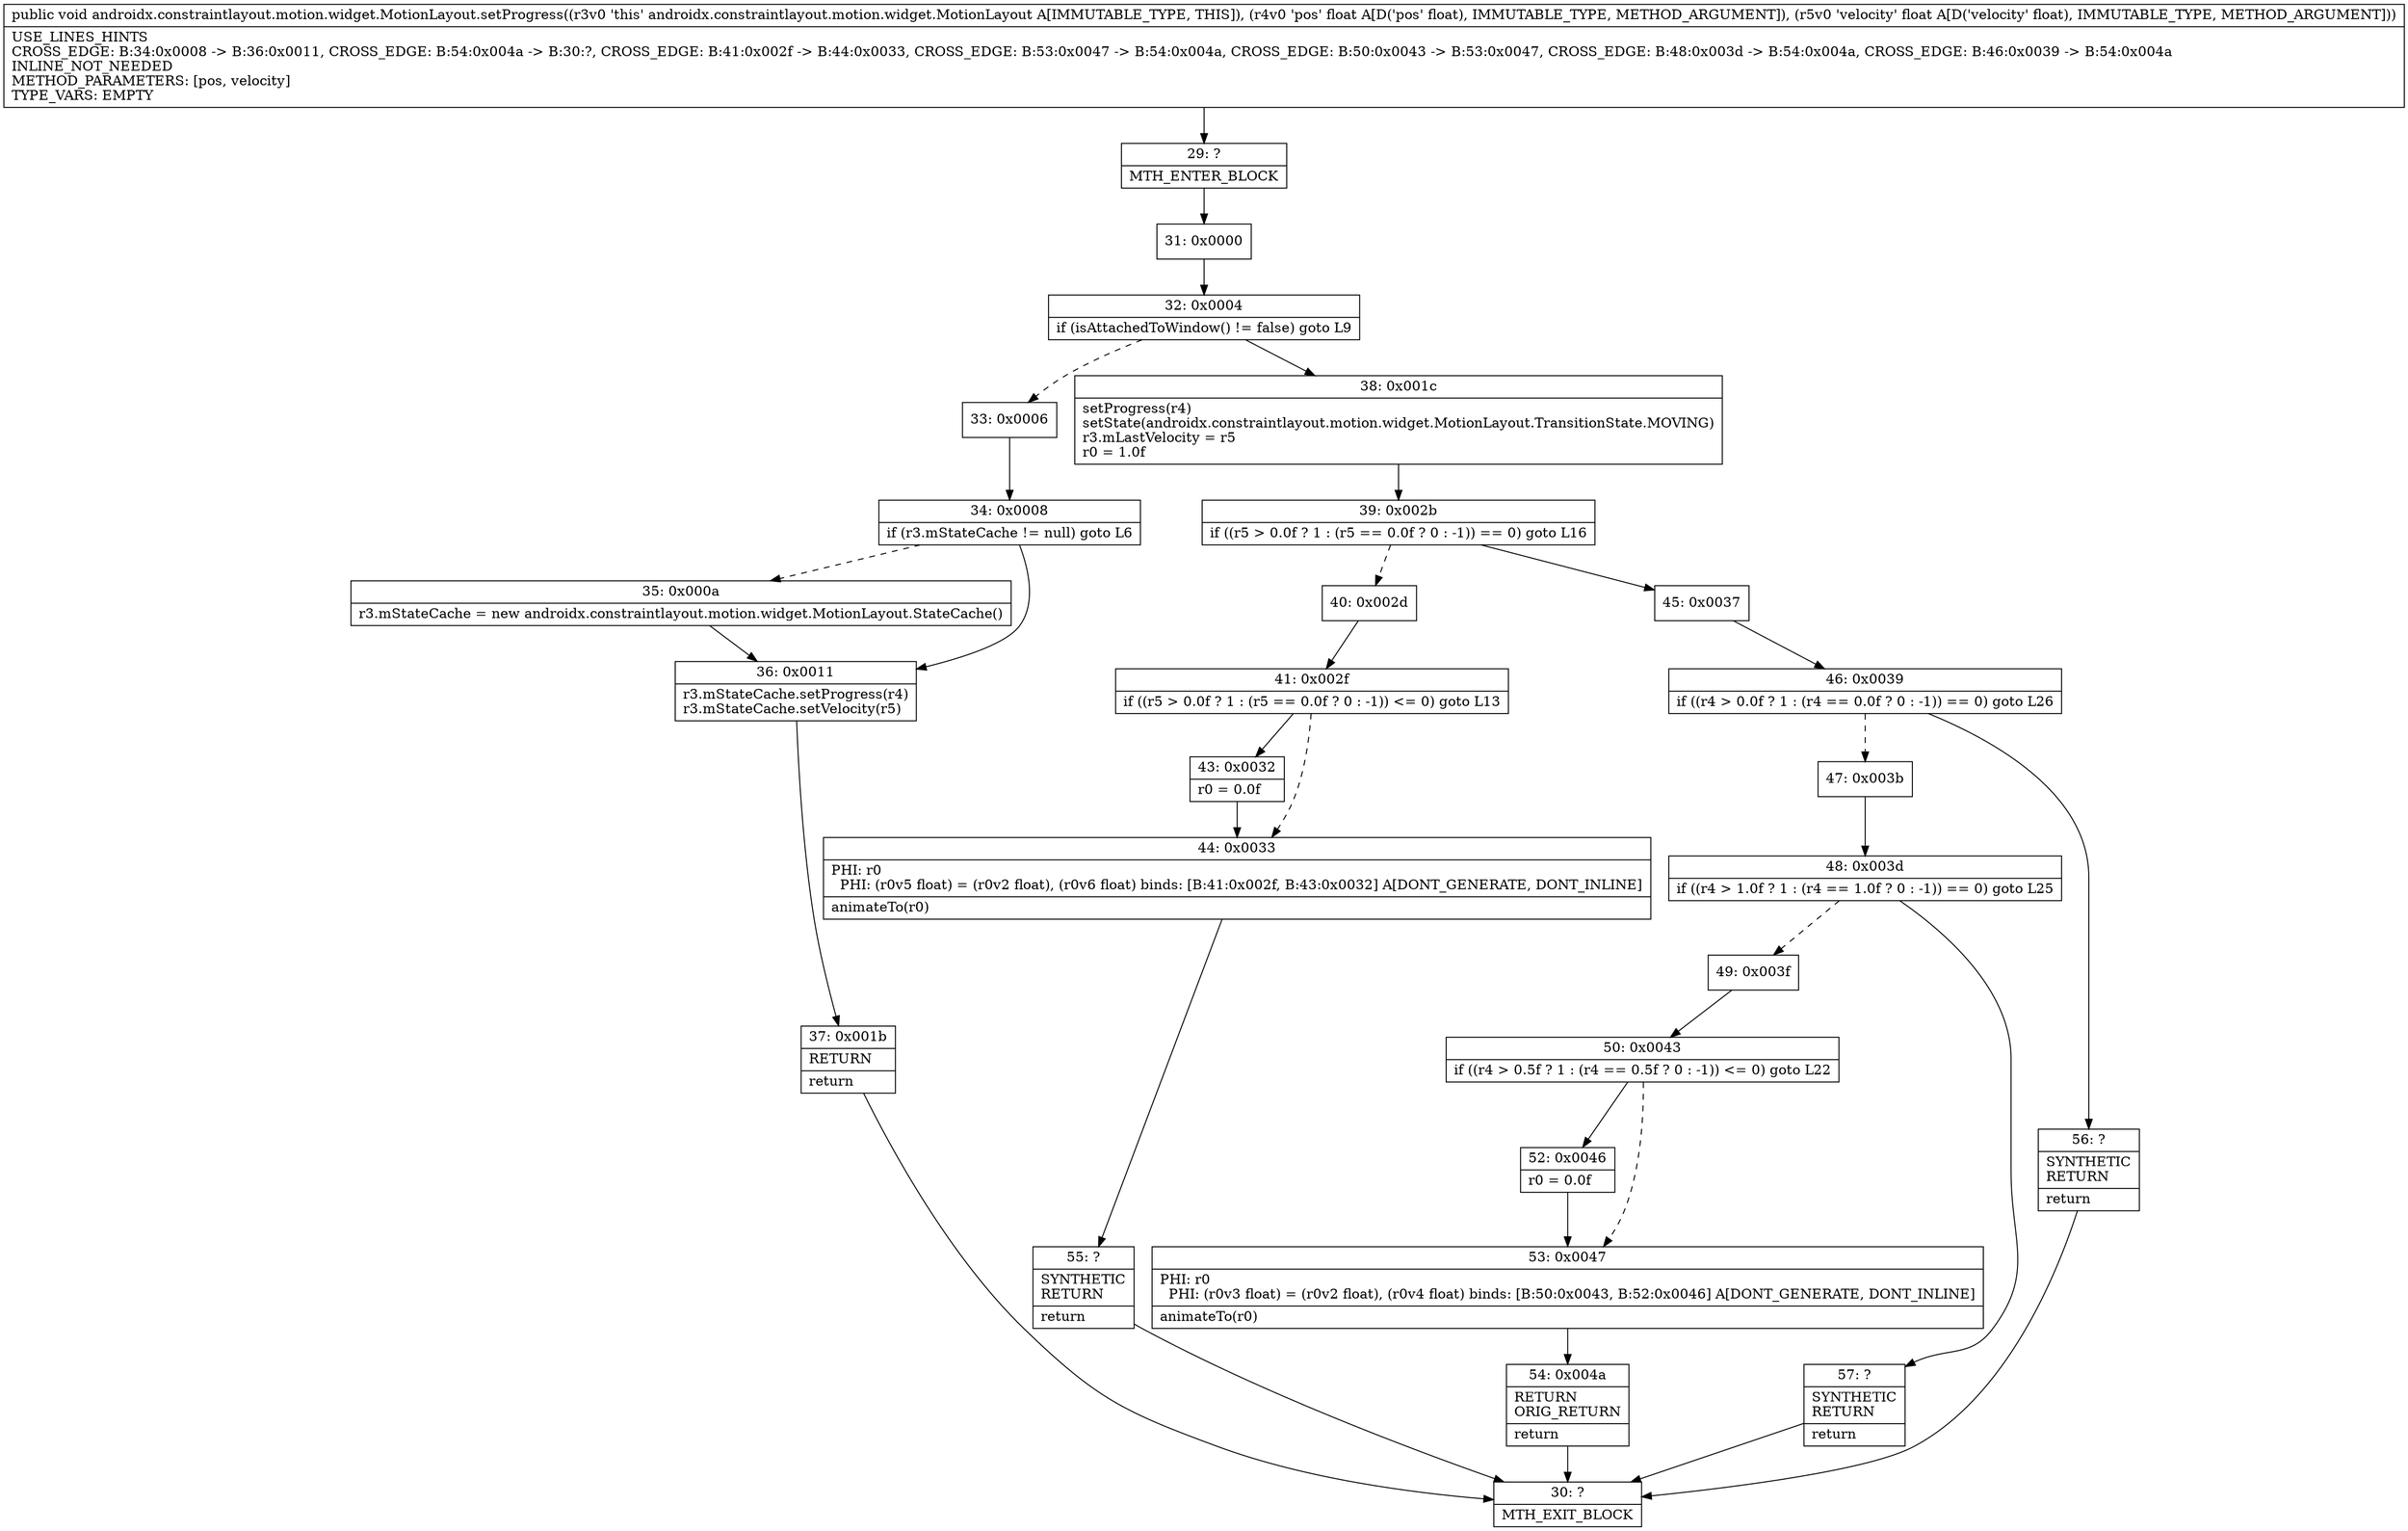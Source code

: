 digraph "CFG forandroidx.constraintlayout.motion.widget.MotionLayout.setProgress(FF)V" {
Node_29 [shape=record,label="{29\:\ ?|MTH_ENTER_BLOCK\l}"];
Node_31 [shape=record,label="{31\:\ 0x0000}"];
Node_32 [shape=record,label="{32\:\ 0x0004|if (isAttachedToWindow() != false) goto L9\l}"];
Node_33 [shape=record,label="{33\:\ 0x0006}"];
Node_34 [shape=record,label="{34\:\ 0x0008|if (r3.mStateCache != null) goto L6\l}"];
Node_35 [shape=record,label="{35\:\ 0x000a|r3.mStateCache = new androidx.constraintlayout.motion.widget.MotionLayout.StateCache()\l}"];
Node_36 [shape=record,label="{36\:\ 0x0011|r3.mStateCache.setProgress(r4)\lr3.mStateCache.setVelocity(r5)\l}"];
Node_37 [shape=record,label="{37\:\ 0x001b|RETURN\l|return\l}"];
Node_30 [shape=record,label="{30\:\ ?|MTH_EXIT_BLOCK\l}"];
Node_38 [shape=record,label="{38\:\ 0x001c|setProgress(r4)\lsetState(androidx.constraintlayout.motion.widget.MotionLayout.TransitionState.MOVING)\lr3.mLastVelocity = r5\lr0 = 1.0f\l}"];
Node_39 [shape=record,label="{39\:\ 0x002b|if ((r5 \> 0.0f ? 1 : (r5 == 0.0f ? 0 : \-1)) == 0) goto L16\l}"];
Node_40 [shape=record,label="{40\:\ 0x002d}"];
Node_41 [shape=record,label="{41\:\ 0x002f|if ((r5 \> 0.0f ? 1 : (r5 == 0.0f ? 0 : \-1)) \<= 0) goto L13\l}"];
Node_43 [shape=record,label="{43\:\ 0x0032|r0 = 0.0f\l}"];
Node_44 [shape=record,label="{44\:\ 0x0033|PHI: r0 \l  PHI: (r0v5 float) = (r0v2 float), (r0v6 float) binds: [B:41:0x002f, B:43:0x0032] A[DONT_GENERATE, DONT_INLINE]\l|animateTo(r0)\l}"];
Node_55 [shape=record,label="{55\:\ ?|SYNTHETIC\lRETURN\l|return\l}"];
Node_45 [shape=record,label="{45\:\ 0x0037}"];
Node_46 [shape=record,label="{46\:\ 0x0039|if ((r4 \> 0.0f ? 1 : (r4 == 0.0f ? 0 : \-1)) == 0) goto L26\l}"];
Node_47 [shape=record,label="{47\:\ 0x003b}"];
Node_48 [shape=record,label="{48\:\ 0x003d|if ((r4 \> 1.0f ? 1 : (r4 == 1.0f ? 0 : \-1)) == 0) goto L25\l}"];
Node_49 [shape=record,label="{49\:\ 0x003f}"];
Node_50 [shape=record,label="{50\:\ 0x0043|if ((r4 \> 0.5f ? 1 : (r4 == 0.5f ? 0 : \-1)) \<= 0) goto L22\l}"];
Node_52 [shape=record,label="{52\:\ 0x0046|r0 = 0.0f\l}"];
Node_53 [shape=record,label="{53\:\ 0x0047|PHI: r0 \l  PHI: (r0v3 float) = (r0v2 float), (r0v4 float) binds: [B:50:0x0043, B:52:0x0046] A[DONT_GENERATE, DONT_INLINE]\l|animateTo(r0)\l}"];
Node_54 [shape=record,label="{54\:\ 0x004a|RETURN\lORIG_RETURN\l|return\l}"];
Node_57 [shape=record,label="{57\:\ ?|SYNTHETIC\lRETURN\l|return\l}"];
Node_56 [shape=record,label="{56\:\ ?|SYNTHETIC\lRETURN\l|return\l}"];
MethodNode[shape=record,label="{public void androidx.constraintlayout.motion.widget.MotionLayout.setProgress((r3v0 'this' androidx.constraintlayout.motion.widget.MotionLayout A[IMMUTABLE_TYPE, THIS]), (r4v0 'pos' float A[D('pos' float), IMMUTABLE_TYPE, METHOD_ARGUMENT]), (r5v0 'velocity' float A[D('velocity' float), IMMUTABLE_TYPE, METHOD_ARGUMENT]))  | USE_LINES_HINTS\lCROSS_EDGE: B:34:0x0008 \-\> B:36:0x0011, CROSS_EDGE: B:54:0x004a \-\> B:30:?, CROSS_EDGE: B:41:0x002f \-\> B:44:0x0033, CROSS_EDGE: B:53:0x0047 \-\> B:54:0x004a, CROSS_EDGE: B:50:0x0043 \-\> B:53:0x0047, CROSS_EDGE: B:48:0x003d \-\> B:54:0x004a, CROSS_EDGE: B:46:0x0039 \-\> B:54:0x004a\lINLINE_NOT_NEEDED\lMETHOD_PARAMETERS: [pos, velocity]\lTYPE_VARS: EMPTY\l}"];
MethodNode -> Node_29;Node_29 -> Node_31;
Node_31 -> Node_32;
Node_32 -> Node_33[style=dashed];
Node_32 -> Node_38;
Node_33 -> Node_34;
Node_34 -> Node_35[style=dashed];
Node_34 -> Node_36;
Node_35 -> Node_36;
Node_36 -> Node_37;
Node_37 -> Node_30;
Node_38 -> Node_39;
Node_39 -> Node_40[style=dashed];
Node_39 -> Node_45;
Node_40 -> Node_41;
Node_41 -> Node_43;
Node_41 -> Node_44[style=dashed];
Node_43 -> Node_44;
Node_44 -> Node_55;
Node_55 -> Node_30;
Node_45 -> Node_46;
Node_46 -> Node_47[style=dashed];
Node_46 -> Node_56;
Node_47 -> Node_48;
Node_48 -> Node_49[style=dashed];
Node_48 -> Node_57;
Node_49 -> Node_50;
Node_50 -> Node_52;
Node_50 -> Node_53[style=dashed];
Node_52 -> Node_53;
Node_53 -> Node_54;
Node_54 -> Node_30;
Node_57 -> Node_30;
Node_56 -> Node_30;
}

